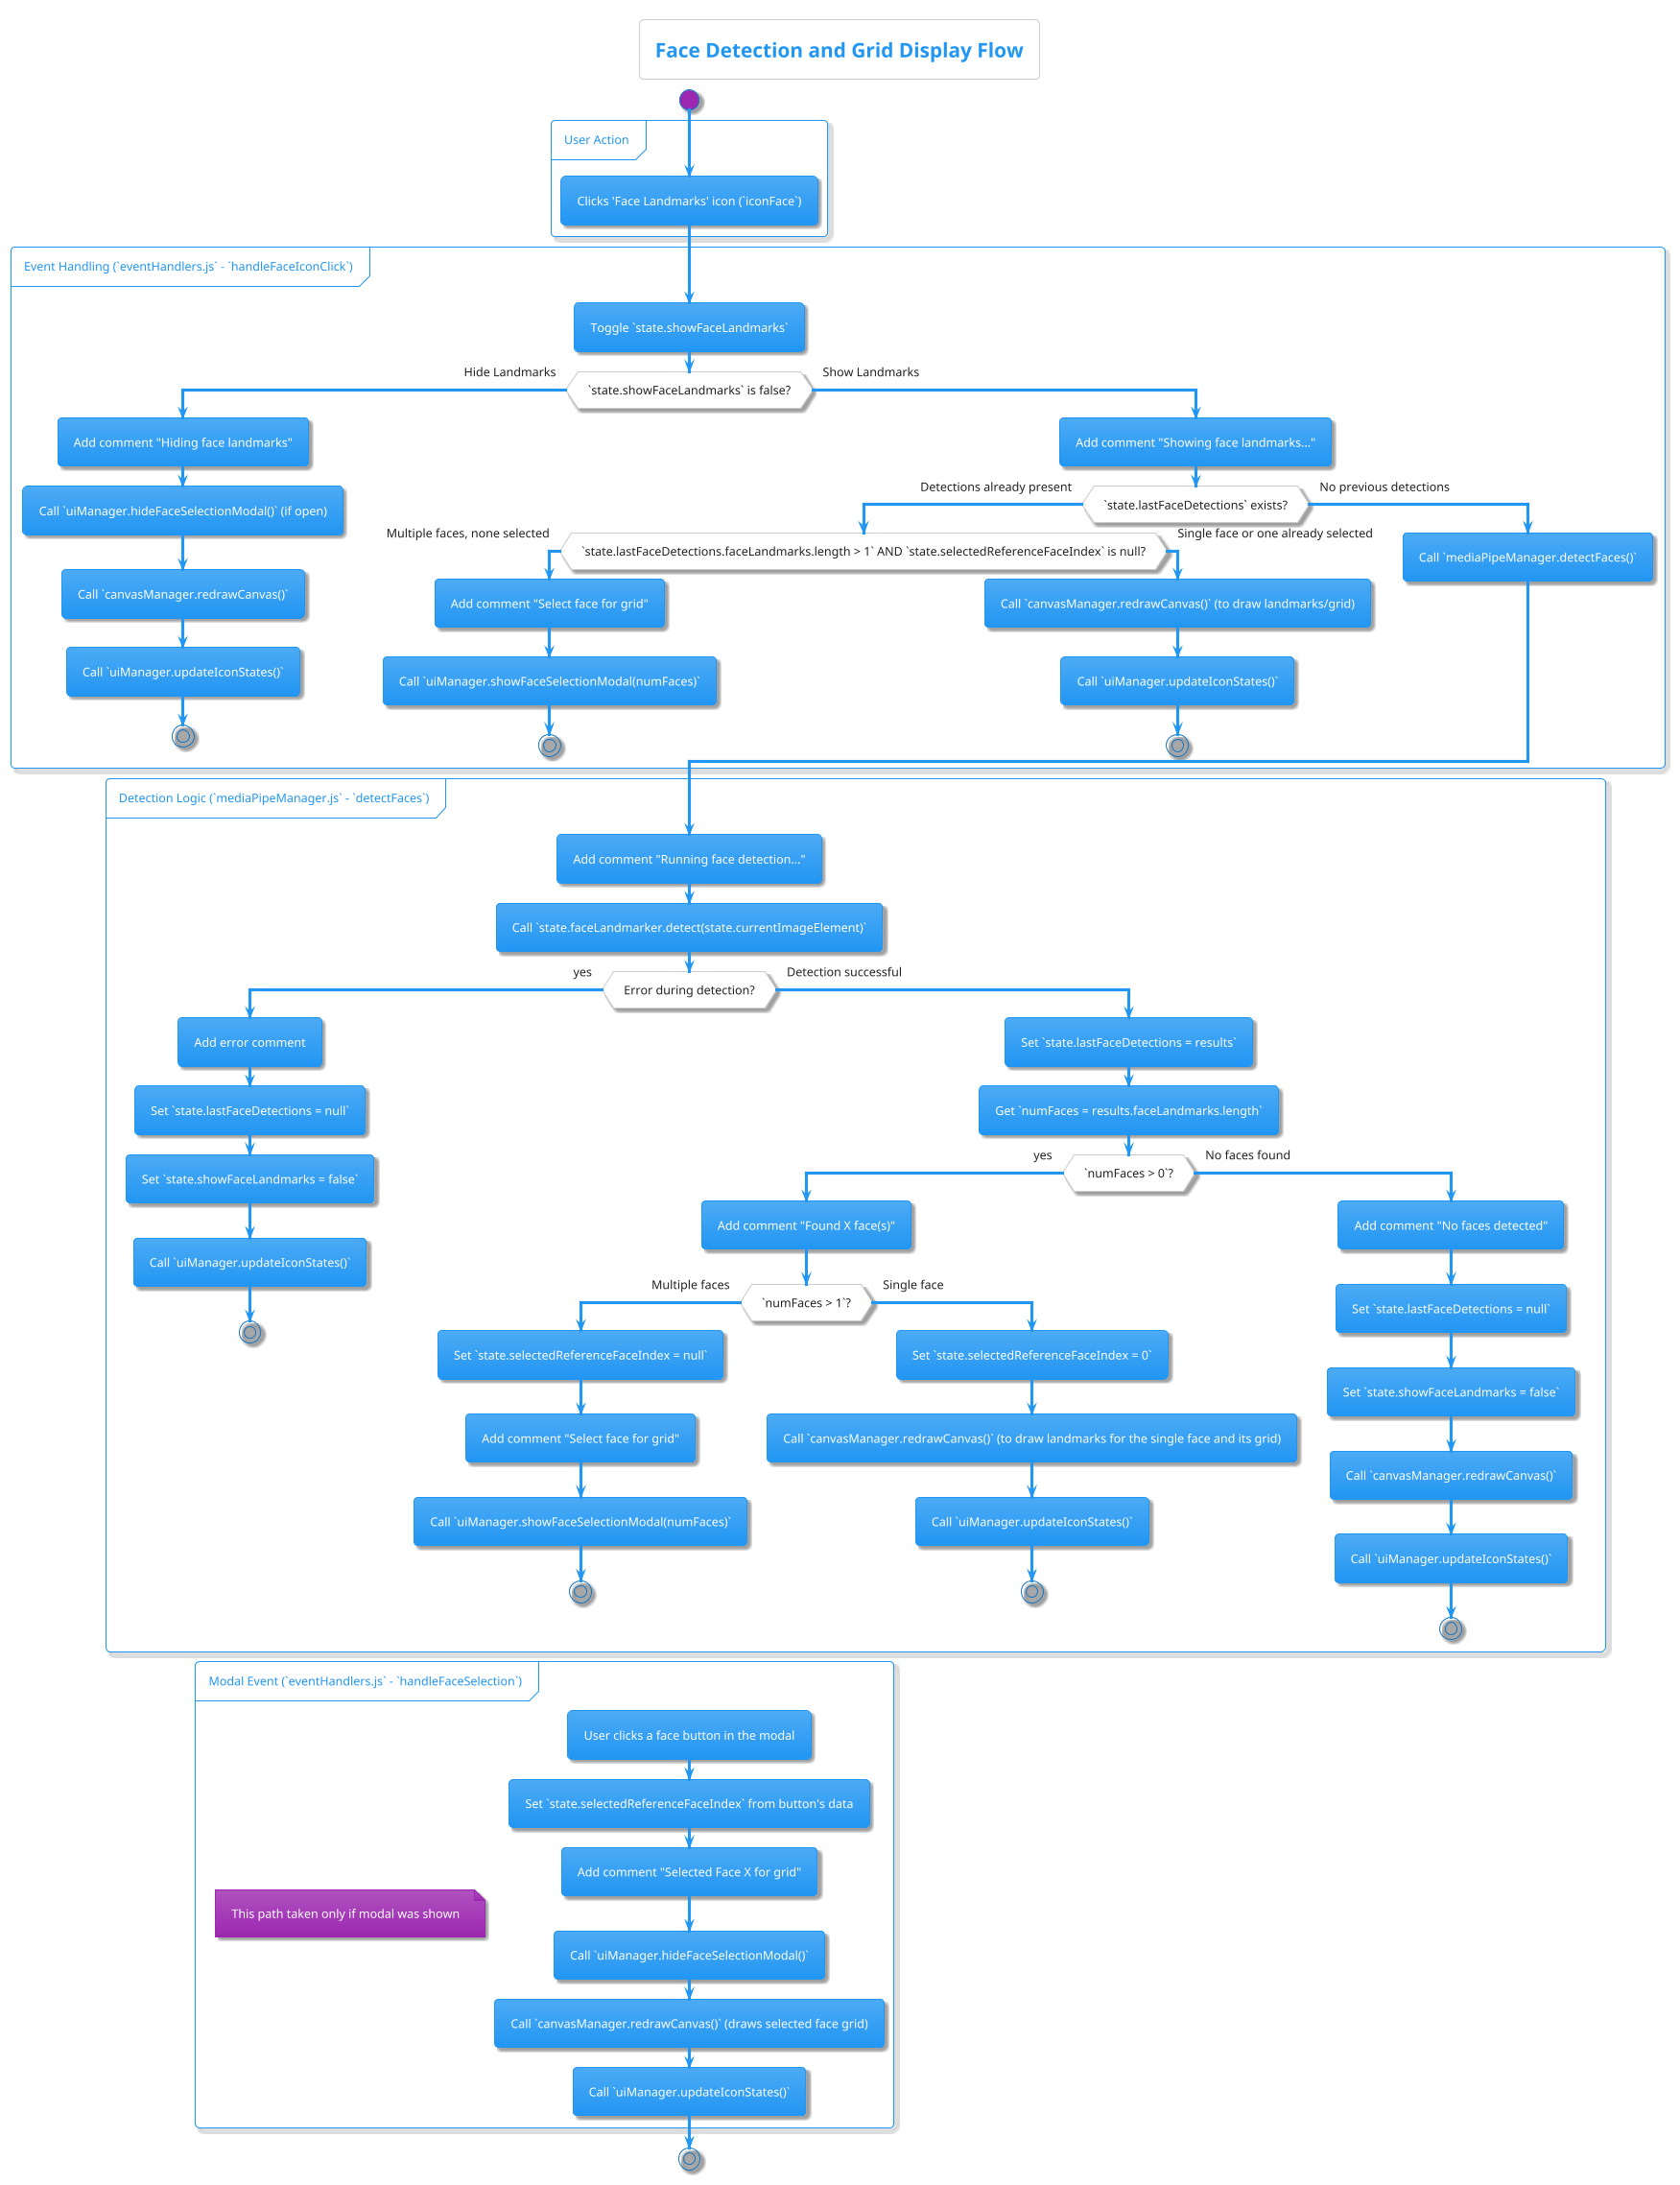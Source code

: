 @startuml Face Detection Flow
!theme materia

title Face Detection and Grid Display Flow

start

partition "User Action" {
  :Clicks 'Face Landmarks' icon (`iconFace`);
}

partition "Event Handling (`eventHandlers.js` - `handleFaceIconClick`)" {
  :Toggle `state.showFaceLandmarks`;
  if (`state.showFaceLandmarks` is false?) then (Hide Landmarks)
    :Add comment "Hiding face landmarks";
    :Call `uiManager.hideFaceSelectionModal()` (if open);
    :Call `canvasManager.redrawCanvas()`;
    :Call `uiManager.updateIconStates()`;
    stop
  else (Show Landmarks)
    :Add comment "Showing face landmarks...";
    if (`state.lastFaceDetections` exists?) then (Detections already present)
      if (`state.lastFaceDetections.faceLandmarks.length > 1` AND `state.selectedReferenceFaceIndex` is null?) then (Multiple faces, none selected)
        :Add comment "Select face for grid";
        :Call `uiManager.showFaceSelectionModal(numFaces)`;
        ' Flow continues via modal interaction
        stop
      else (Single face or one already selected)
        :Call `canvasManager.redrawCanvas()` (to draw landmarks/grid);
        :Call `uiManager.updateIconStates()`;
        stop
      endif
    else (No previous detections)
      :Call `mediaPipeManager.detectFaces()`;
    endif
  endif
}

partition "Detection Logic (`mediaPipeManager.js` - `detectFaces`)" {
  :Add comment "Running face detection...";
  :Call `state.faceLandmarker.detect(state.currentImageElement)`;
  if (Error during detection?) then (yes)
    :Add error comment;
    :Set `state.lastFaceDetections = null`;
    :Set `state.showFaceLandmarks = false`;
    :Call `uiManager.updateIconStates()`;
    stop
  else (Detection successful)
    :Set `state.lastFaceDetections = results`;
    :Get `numFaces = results.faceLandmarks.length`;
    if (`numFaces > 0`?) then (yes)
      :Add comment "Found X face(s)";
      if (`numFaces > 1`?) then (Multiple faces)
        :Set `state.selectedReferenceFaceIndex = null`;
        :Add comment "Select face for grid";
        :Call `uiManager.showFaceSelectionModal(numFaces)`;
        ' Modal interaction will handle next steps
        stop
      else (Single face)
        :Set `state.selectedReferenceFaceIndex = 0`;
        :Call `canvasManager.redrawCanvas()` (to draw landmarks for the single face and its grid);
        :Call `uiManager.updateIconStates()`;
        stop
      endif
    else (No faces found)
      :Add comment "No faces detected";
      :Set `state.lastFaceDetections = null`;
      :Set `state.showFaceLandmarks = false`;
      :Call `canvasManager.redrawCanvas()`;
      :Call `uiManager.updateIconStates()`;
      stop
    endif
  endif
}

'This part of the flow is triggered by user clicking a button in the modal
partition "Modal Event (`eventHandlers.js` - `handleFaceSelection`)" {
    note left: This path taken only if modal was shown
    :User clicks a face button in the modal;
    :Set `state.selectedReferenceFaceIndex` from button's data;
    :Add comment "Selected Face X for grid";
    :Call `uiManager.hideFaceSelectionModal()`;
    :Call `canvasManager.redrawCanvas()` (draws selected face grid);
    :Call `uiManager.updateIconStates()`;
}
stop

@enduml
